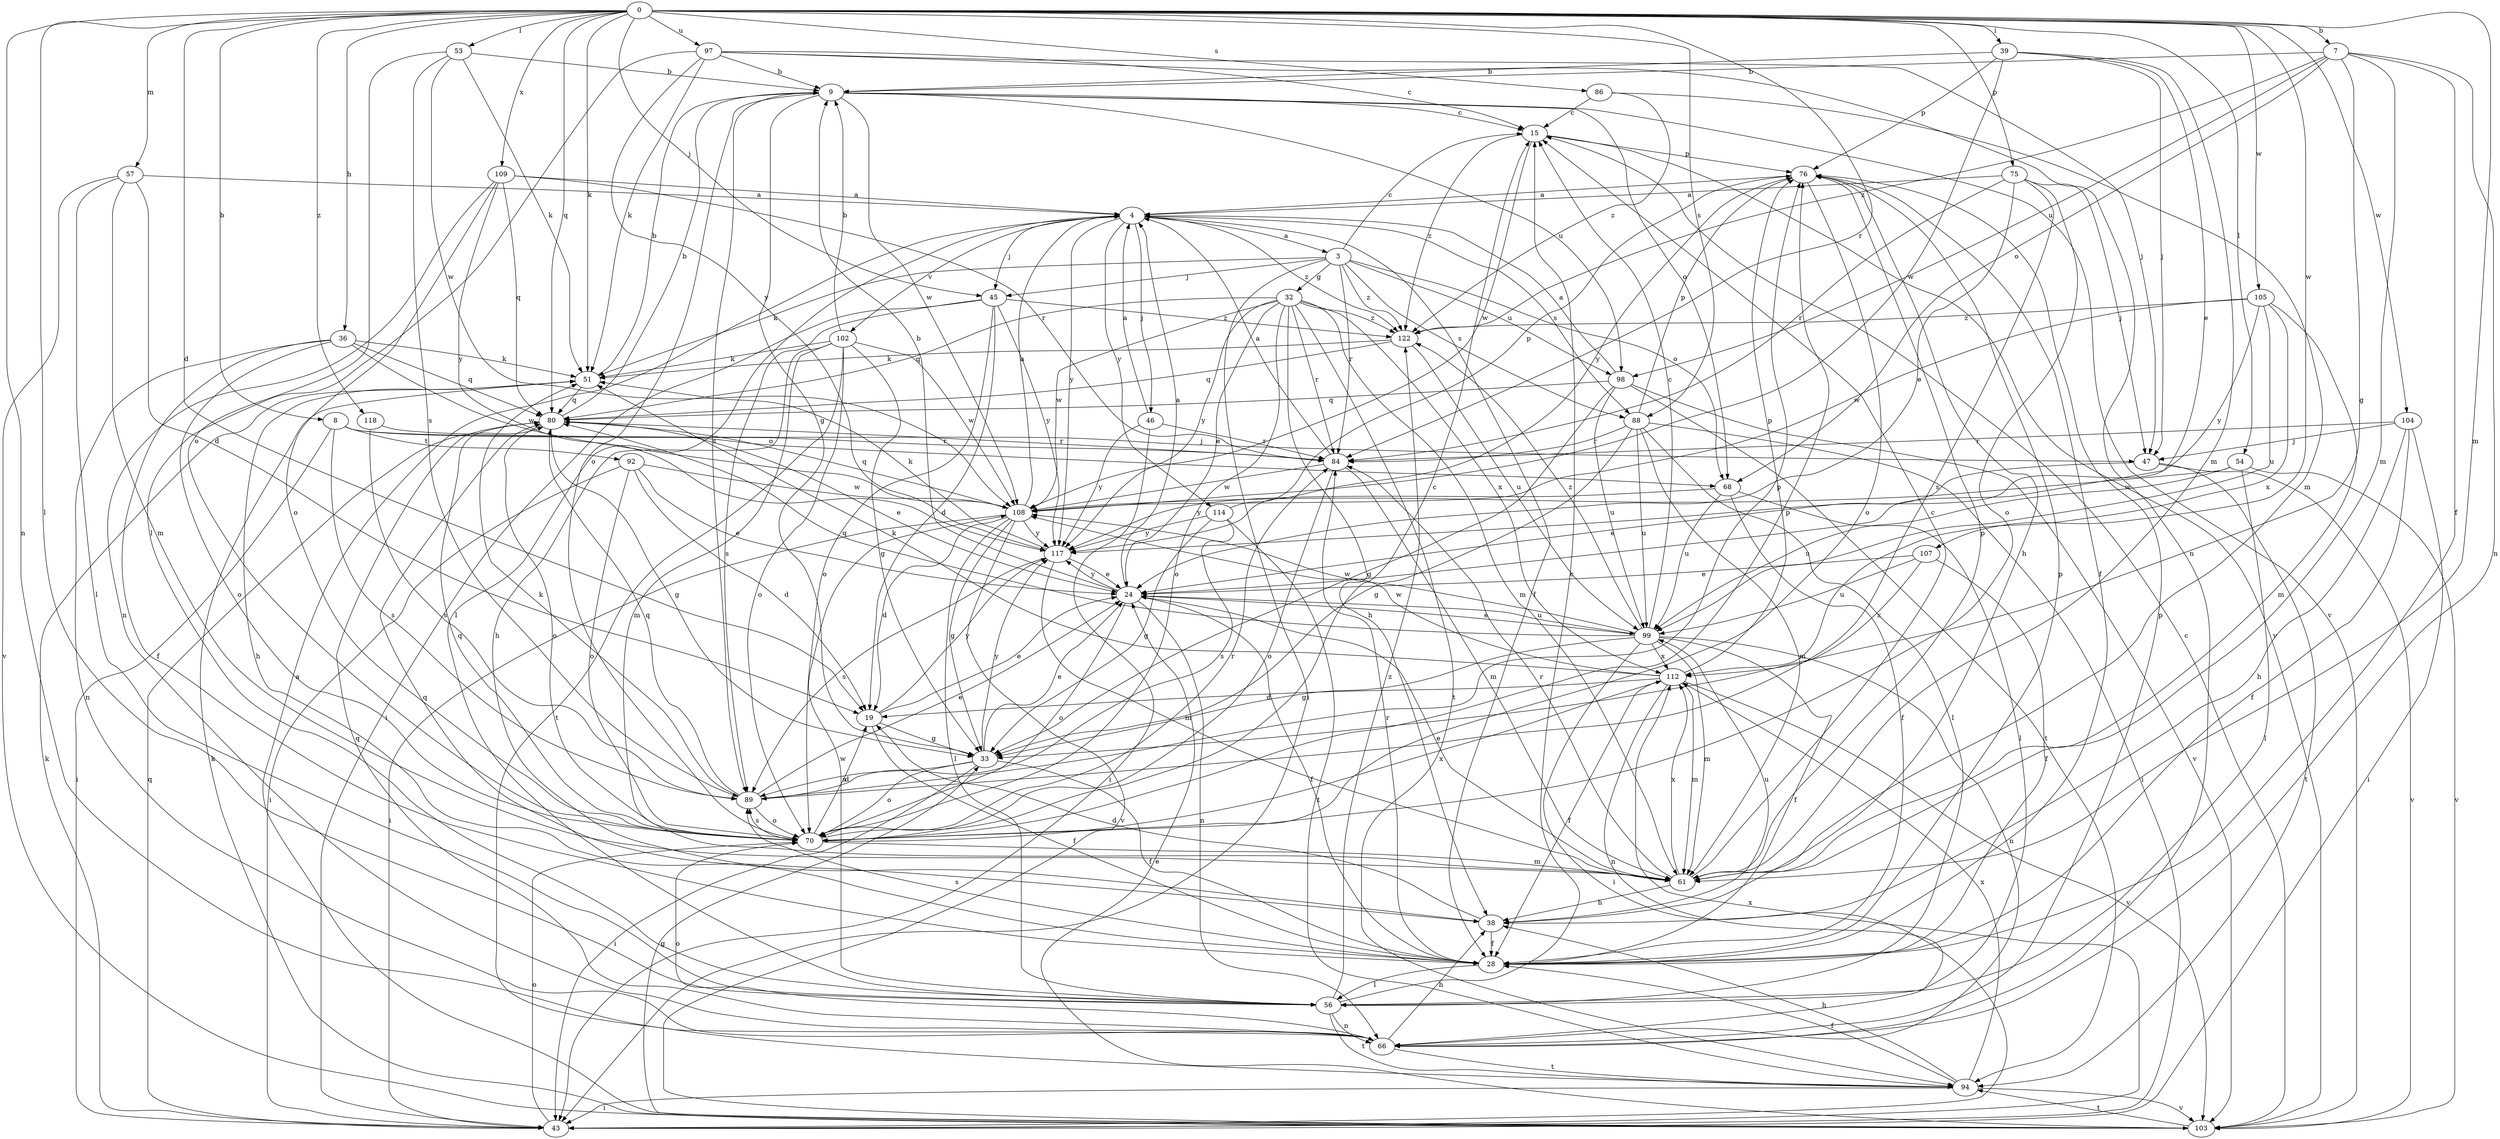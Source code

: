 strict digraph  {
0;
3;
4;
7;
8;
9;
15;
19;
24;
28;
32;
33;
36;
38;
39;
43;
45;
46;
47;
51;
53;
54;
56;
57;
61;
66;
68;
70;
75;
76;
80;
84;
86;
88;
89;
92;
94;
97;
98;
99;
102;
103;
104;
105;
107;
108;
109;
112;
114;
117;
118;
122;
0 -> 7  [label=b];
0 -> 8  [label=b];
0 -> 19  [label=d];
0 -> 36  [label=h];
0 -> 39  [label=i];
0 -> 45  [label=j];
0 -> 51  [label=k];
0 -> 53  [label=l];
0 -> 54  [label=l];
0 -> 56  [label=l];
0 -> 57  [label=m];
0 -> 61  [label=m];
0 -> 66  [label=n];
0 -> 75  [label=p];
0 -> 80  [label=q];
0 -> 84  [label=r];
0 -> 86  [label=s];
0 -> 88  [label=s];
0 -> 97  [label=u];
0 -> 104  [label=w];
0 -> 105  [label=w];
0 -> 107  [label=w];
0 -> 109  [label=x];
0 -> 118  [label=z];
3 -> 15  [label=c];
3 -> 32  [label=g];
3 -> 43  [label=i];
3 -> 45  [label=j];
3 -> 51  [label=k];
3 -> 68  [label=o];
3 -> 84  [label=r];
3 -> 88  [label=s];
3 -> 98  [label=u];
3 -> 122  [label=z];
4 -> 3  [label=a];
4 -> 28  [label=f];
4 -> 45  [label=j];
4 -> 46  [label=j];
4 -> 56  [label=l];
4 -> 88  [label=s];
4 -> 102  [label=v];
4 -> 114  [label=y];
4 -> 117  [label=y];
4 -> 122  [label=z];
7 -> 9  [label=b];
7 -> 28  [label=f];
7 -> 33  [label=g];
7 -> 61  [label=m];
7 -> 66  [label=n];
7 -> 68  [label=o];
7 -> 98  [label=u];
7 -> 122  [label=z];
8 -> 43  [label=i];
8 -> 68  [label=o];
8 -> 84  [label=r];
8 -> 89  [label=s];
8 -> 92  [label=t];
9 -> 15  [label=c];
9 -> 33  [label=g];
9 -> 68  [label=o];
9 -> 70  [label=o];
9 -> 89  [label=s];
9 -> 98  [label=u];
9 -> 103  [label=v];
9 -> 108  [label=w];
15 -> 76  [label=p];
15 -> 103  [label=v];
15 -> 108  [label=w];
15 -> 122  [label=z];
19 -> 24  [label=e];
19 -> 28  [label=f];
19 -> 33  [label=g];
19 -> 117  [label=y];
24 -> 4  [label=a];
24 -> 9  [label=b];
24 -> 28  [label=f];
24 -> 66  [label=n];
24 -> 70  [label=o];
24 -> 99  [label=u];
24 -> 117  [label=y];
28 -> 56  [label=l];
28 -> 76  [label=p];
28 -> 80  [label=q];
28 -> 84  [label=r];
28 -> 89  [label=s];
32 -> 24  [label=e];
32 -> 38  [label=h];
32 -> 61  [label=m];
32 -> 70  [label=o];
32 -> 80  [label=q];
32 -> 84  [label=r];
32 -> 94  [label=t];
32 -> 108  [label=w];
32 -> 112  [label=x];
32 -> 117  [label=y];
32 -> 122  [label=z];
33 -> 24  [label=e];
33 -> 28  [label=f];
33 -> 43  [label=i];
33 -> 70  [label=o];
33 -> 89  [label=s];
33 -> 117  [label=y];
36 -> 28  [label=f];
36 -> 51  [label=k];
36 -> 66  [label=n];
36 -> 70  [label=o];
36 -> 80  [label=q];
36 -> 108  [label=w];
38 -> 19  [label=d];
38 -> 28  [label=f];
38 -> 99  [label=u];
39 -> 9  [label=b];
39 -> 24  [label=e];
39 -> 47  [label=j];
39 -> 61  [label=m];
39 -> 76  [label=p];
39 -> 108  [label=w];
43 -> 51  [label=k];
43 -> 70  [label=o];
43 -> 80  [label=q];
43 -> 112  [label=x];
45 -> 19  [label=d];
45 -> 43  [label=i];
45 -> 70  [label=o];
45 -> 89  [label=s];
45 -> 117  [label=y];
45 -> 122  [label=z];
46 -> 4  [label=a];
46 -> 43  [label=i];
46 -> 84  [label=r];
46 -> 117  [label=y];
47 -> 24  [label=e];
47 -> 94  [label=t];
47 -> 103  [label=v];
51 -> 9  [label=b];
51 -> 38  [label=h];
51 -> 80  [label=q];
53 -> 9  [label=b];
53 -> 51  [label=k];
53 -> 70  [label=o];
53 -> 89  [label=s];
53 -> 108  [label=w];
54 -> 56  [label=l];
54 -> 99  [label=u];
54 -> 103  [label=v];
54 -> 108  [label=w];
56 -> 15  [label=c];
56 -> 66  [label=n];
56 -> 94  [label=t];
56 -> 108  [label=w];
56 -> 122  [label=z];
57 -> 4  [label=a];
57 -> 19  [label=d];
57 -> 56  [label=l];
57 -> 61  [label=m];
57 -> 103  [label=v];
61 -> 15  [label=c];
61 -> 24  [label=e];
61 -> 38  [label=h];
61 -> 76  [label=p];
61 -> 84  [label=r];
61 -> 112  [label=x];
66 -> 38  [label=h];
66 -> 70  [label=o];
66 -> 76  [label=p];
66 -> 80  [label=q];
66 -> 94  [label=t];
68 -> 28  [label=f];
68 -> 56  [label=l];
68 -> 99  [label=u];
68 -> 117  [label=y];
70 -> 15  [label=c];
70 -> 19  [label=d];
70 -> 61  [label=m];
70 -> 76  [label=p];
70 -> 80  [label=q];
70 -> 84  [label=r];
70 -> 89  [label=s];
70 -> 112  [label=x];
75 -> 4  [label=a];
75 -> 24  [label=e];
75 -> 47  [label=j];
75 -> 70  [label=o];
75 -> 84  [label=r];
75 -> 89  [label=s];
76 -> 4  [label=a];
76 -> 28  [label=f];
76 -> 38  [label=h];
76 -> 70  [label=o];
76 -> 117  [label=y];
80 -> 9  [label=b];
80 -> 24  [label=e];
80 -> 33  [label=g];
80 -> 70  [label=o];
80 -> 84  [label=r];
84 -> 4  [label=a];
84 -> 61  [label=m];
84 -> 70  [label=o];
84 -> 108  [label=w];
86 -> 15  [label=c];
86 -> 61  [label=m];
86 -> 122  [label=z];
88 -> 33  [label=g];
88 -> 43  [label=i];
88 -> 56  [label=l];
88 -> 61  [label=m];
88 -> 76  [label=p];
88 -> 84  [label=r];
88 -> 99  [label=u];
89 -> 24  [label=e];
89 -> 51  [label=k];
89 -> 70  [label=o];
89 -> 76  [label=p];
89 -> 80  [label=q];
92 -> 19  [label=d];
92 -> 24  [label=e];
92 -> 43  [label=i];
92 -> 70  [label=o];
92 -> 108  [label=w];
94 -> 28  [label=f];
94 -> 38  [label=h];
94 -> 43  [label=i];
94 -> 103  [label=v];
94 -> 112  [label=x];
97 -> 9  [label=b];
97 -> 15  [label=c];
97 -> 47  [label=j];
97 -> 51  [label=k];
97 -> 56  [label=l];
97 -> 66  [label=n];
97 -> 117  [label=y];
98 -> 4  [label=a];
98 -> 33  [label=g];
98 -> 80  [label=q];
98 -> 94  [label=t];
98 -> 99  [label=u];
98 -> 103  [label=v];
99 -> 15  [label=c];
99 -> 24  [label=e];
99 -> 28  [label=f];
99 -> 33  [label=g];
99 -> 43  [label=i];
99 -> 61  [label=m];
99 -> 66  [label=n];
99 -> 80  [label=q];
99 -> 108  [label=w];
99 -> 112  [label=x];
99 -> 122  [label=z];
102 -> 9  [label=b];
102 -> 33  [label=g];
102 -> 38  [label=h];
102 -> 51  [label=k];
102 -> 61  [label=m];
102 -> 70  [label=o];
102 -> 94  [label=t];
102 -> 108  [label=w];
103 -> 4  [label=a];
103 -> 15  [label=c];
103 -> 24  [label=e];
103 -> 33  [label=g];
103 -> 51  [label=k];
103 -> 94  [label=t];
104 -> 28  [label=f];
104 -> 38  [label=h];
104 -> 43  [label=i];
104 -> 47  [label=j];
104 -> 84  [label=r];
105 -> 61  [label=m];
105 -> 99  [label=u];
105 -> 108  [label=w];
105 -> 112  [label=x];
105 -> 117  [label=y];
105 -> 122  [label=z];
107 -> 24  [label=e];
107 -> 28  [label=f];
107 -> 99  [label=u];
107 -> 112  [label=x];
108 -> 4  [label=a];
108 -> 19  [label=d];
108 -> 33  [label=g];
108 -> 43  [label=i];
108 -> 56  [label=l];
108 -> 80  [label=q];
108 -> 103  [label=v];
108 -> 117  [label=y];
109 -> 4  [label=a];
109 -> 66  [label=n];
109 -> 70  [label=o];
109 -> 80  [label=q];
109 -> 84  [label=r];
109 -> 117  [label=y];
112 -> 19  [label=d];
112 -> 28  [label=f];
112 -> 51  [label=k];
112 -> 61  [label=m];
112 -> 66  [label=n];
112 -> 76  [label=p];
112 -> 103  [label=v];
112 -> 108  [label=w];
114 -> 33  [label=g];
114 -> 76  [label=p];
114 -> 89  [label=s];
114 -> 94  [label=t];
114 -> 117  [label=y];
117 -> 24  [label=e];
117 -> 51  [label=k];
117 -> 61  [label=m];
117 -> 89  [label=s];
118 -> 47  [label=j];
118 -> 89  [label=s];
122 -> 51  [label=k];
122 -> 80  [label=q];
122 -> 99  [label=u];
}
